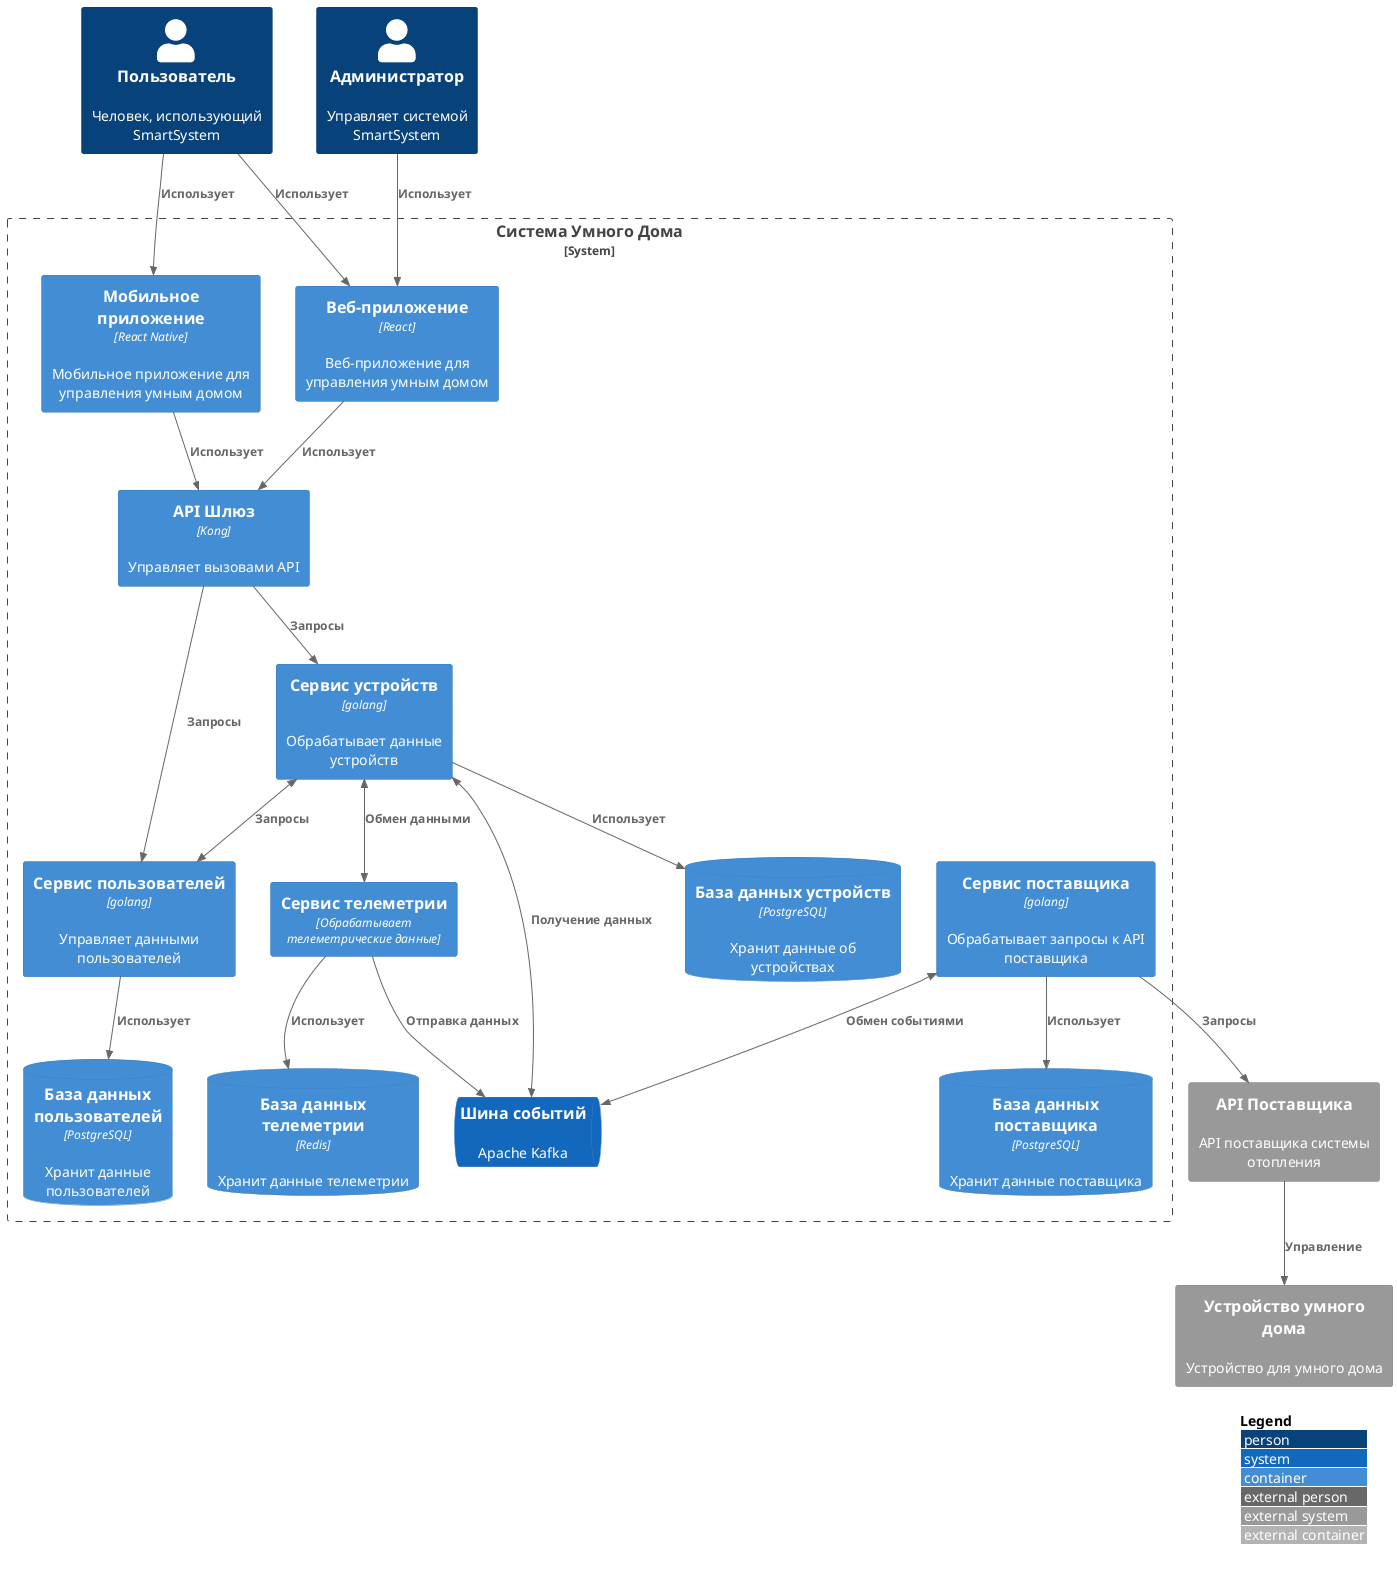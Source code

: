 @startuml
    !include <C4/C4_Container.puml>

    LAYOUT_WITH_LEGEND()

    Person(person, "Пользователь", "Человек, использующий SmartSystem")
    Person(administrator, "Администратор", "Управляет системой SmartSystem")
    System_Boundary(SmartHomeSystem, "Система Умного Дома") {
        Container(WebApp, "Веб-приложение", "React", "Веб-приложение для управления умным домом")
        Container(MobileApp, "Мобильное приложение", "React Native", "Мобильное приложение для управления умным домом")
        Container(APIgw, "API Шлюз", "Kong", "Управляет вызовами API")

        Container(DeviceService, "Сервис устройств", "golang", "Обрабатывает данные устройств")
        ContainerDb(DeviceDB, "База данных устройств", "PostgreSQL", "Хранит данные об устройствах")

        Container(TelemetryService, "Сервис телеметрии", "Обрабатывает телеметрические данные")
        ContainerDb(TelemetryDb, "База данных телеметрии", "Redis", "Хранит данные телеметрии")

        Container(VendorService, "Сервис поставщика", "golang", "Обрабатывает запросы к API поставщика")
        ContainerDb(VendorServiceDB, "База данных поставщика", "PostgreSQL", "Хранит данные поставщика")

        Container(UserService, "Сервис пользователей", "golang", "Управляет данными пользователей")
        ContainerDb(UserDB, "База данных пользователей", "PostgreSQL", "Хранит данные пользователей")

        SystemQueue(AppQueue, "Шина событий", "Apache Kafka")

        Rel(WebApp, APIgw, "Использует")
        Rel(MobileApp, APIgw, "Использует")

        Rel(APIgw, DeviceService, "Запросы")
        Rel(APIgw, UserService, "Запросы")
        Rel(TelemetryService, TelemetryDb, "Использует")
        Rel(DeviceService, DeviceDB, "Использует")
        Rel(UserService, UserDB, "Использует")
        Rel(VendorService, VendorServiceDB, "Использует")
        Rel(TelemetryService, AppQueue, "Отправка данных")

        BiRel(DeviceService, UserService, "Запросы")
        BiRel(DeviceService, TelemetryService, "Обмен данными")
        BiRel(AppQueue, DeviceService, "Получение данных")
        BiRel(VendorService, AppQueue, "Обмен событиями")
    }
    System_Ext(VendorAPI, "API Поставщика", "API поставщика системы отопления")
    System_Ext(SmartHomeDevice, "Устройство умного дома", "Устройство для умного дома")
    Lay_D(VendorService, VendorAPI)
    Rel(person, MobileApp, "Использует")
    Rel(person, WebApp, "Использует")
    Rel(administrator, WebApp, "Использует")
    Rel(VendorService, VendorAPI,  "Запросы")
    Rel(VendorAPI, SmartHomeDevice, "Управление")

@enduml
